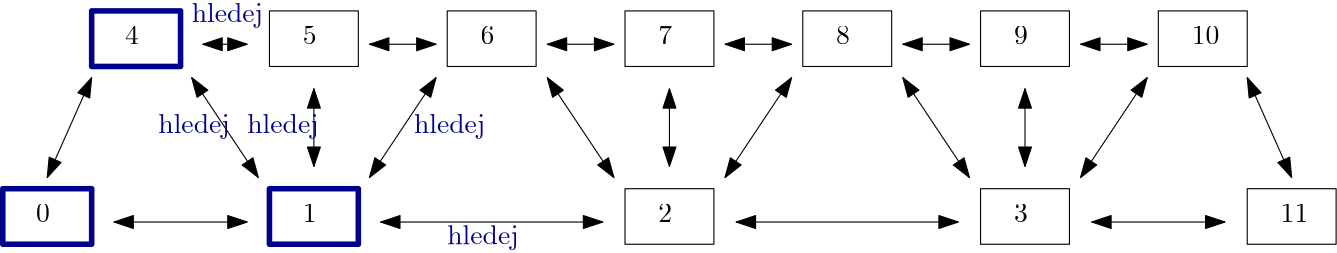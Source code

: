 <?xml version="1.0"?>
<!DOCTYPE ipe SYSTEM "ipe.dtd">
<ipe version="70206" creator="Ipe 7.2.7">
<info created="D:20180403135043" modified="D:20180417233611"/>
<ipestyle name="basic">
<symbol name="arrow/arc(spx)">
<path stroke="sym-stroke" fill="sym-stroke" pen="sym-pen">
0 0 m
-1 0.333 l
-1 -0.333 l
h
</path>
</symbol>
<symbol name="arrow/farc(spx)">
<path stroke="sym-stroke" fill="white" pen="sym-pen">
0 0 m
-1 0.333 l
-1 -0.333 l
h
</path>
</symbol>
<symbol name="arrow/ptarc(spx)">
<path stroke="sym-stroke" fill="sym-stroke" pen="sym-pen">
0 0 m
-1 0.333 l
-0.8 0 l
-1 -0.333 l
h
</path>
</symbol>
<symbol name="arrow/fptarc(spx)">
<path stroke="sym-stroke" fill="white" pen="sym-pen">
0 0 m
-1 0.333 l
-0.8 0 l
-1 -0.333 l
h
</path>
</symbol>
<symbol name="mark/circle(sx)" transformations="translations">
<path fill="sym-stroke">
0.6 0 0 0.6 0 0 e
0.4 0 0 0.4 0 0 e
</path>
</symbol>
<symbol name="mark/disk(sx)" transformations="translations">
<path fill="sym-stroke">
0.6 0 0 0.6 0 0 e
</path>
</symbol>
<symbol name="mark/fdisk(sfx)" transformations="translations">
<group>
<path fill="sym-fill">
0.5 0 0 0.5 0 0 e
</path>
<path fill="sym-stroke" fillrule="eofill">
0.6 0 0 0.6 0 0 e
0.4 0 0 0.4 0 0 e
</path>
</group>
</symbol>
<symbol name="mark/box(sx)" transformations="translations">
<path fill="sym-stroke" fillrule="eofill">
-0.6 -0.6 m
0.6 -0.6 l
0.6 0.6 l
-0.6 0.6 l
h
-0.4 -0.4 m
0.4 -0.4 l
0.4 0.4 l
-0.4 0.4 l
h
</path>
</symbol>
<symbol name="mark/square(sx)" transformations="translations">
<path fill="sym-stroke">
-0.6 -0.6 m
0.6 -0.6 l
0.6 0.6 l
-0.6 0.6 l
h
</path>
</symbol>
<symbol name="mark/fsquare(sfx)" transformations="translations">
<group>
<path fill="sym-fill">
-0.5 -0.5 m
0.5 -0.5 l
0.5 0.5 l
-0.5 0.5 l
h
</path>
<path fill="sym-stroke" fillrule="eofill">
-0.6 -0.6 m
0.6 -0.6 l
0.6 0.6 l
-0.6 0.6 l
h
-0.4 -0.4 m
0.4 -0.4 l
0.4 0.4 l
-0.4 0.4 l
h
</path>
</group>
</symbol>
<symbol name="mark/cross(sx)" transformations="translations">
<group>
<path fill="sym-stroke">
-0.43 -0.57 m
0.57 0.43 l
0.43 0.57 l
-0.57 -0.43 l
h
</path>
<path fill="sym-stroke">
-0.43 0.57 m
0.57 -0.43 l
0.43 -0.57 l
-0.57 0.43 l
h
</path>
</group>
</symbol>
<symbol name="arrow/fnormal(spx)">
<path stroke="sym-stroke" fill="white" pen="sym-pen">
0 0 m
-1 0.333 l
-1 -0.333 l
h
</path>
</symbol>
<symbol name="arrow/pointed(spx)">
<path stroke="sym-stroke" fill="sym-stroke" pen="sym-pen">
0 0 m
-1 0.333 l
-0.8 0 l
-1 -0.333 l
h
</path>
</symbol>
<symbol name="arrow/fpointed(spx)">
<path stroke="sym-stroke" fill="white" pen="sym-pen">
0 0 m
-1 0.333 l
-0.8 0 l
-1 -0.333 l
h
</path>
</symbol>
<symbol name="arrow/linear(spx)">
<path stroke="sym-stroke" pen="sym-pen">
-1 0.333 m
0 0 l
-1 -0.333 l
</path>
</symbol>
<symbol name="arrow/fdouble(spx)">
<path stroke="sym-stroke" fill="white" pen="sym-pen">
0 0 m
-1 0.333 l
-1 -0.333 l
h
-1 0 m
-2 0.333 l
-2 -0.333 l
h
</path>
</symbol>
<symbol name="arrow/double(spx)">
<path stroke="sym-stroke" fill="sym-stroke" pen="sym-pen">
0 0 m
-1 0.333 l
-1 -0.333 l
h
-1 0 m
-2 0.333 l
-2 -0.333 l
h
</path>
</symbol>
<pen name="heavier" value="0.8"/>
<pen name="fat" value="1.2"/>
<pen name="ultrafat" value="2"/>
<symbolsize name="large" value="5"/>
<symbolsize name="small" value="2"/>
<symbolsize name="tiny" value="1.1"/>
<arrowsize name="large" value="10"/>
<arrowsize name="small" value="5"/>
<arrowsize name="tiny" value="3"/>
<color name="red" value="1 0 0"/>
<color name="green" value="0 1 0"/>
<color name="blue" value="0 0 1"/>
<color name="yellow" value="1 1 0"/>
<color name="orange" value="1 0.647 0"/>
<color name="gold" value="1 0.843 0"/>
<color name="purple" value="0.627 0.125 0.941"/>
<color name="gray" value="0.745"/>
<color name="brown" value="0.647 0.165 0.165"/>
<color name="navy" value="0 0 0.502"/>
<color name="pink" value="1 0.753 0.796"/>
<color name="seagreen" value="0.18 0.545 0.341"/>
<color name="turquoise" value="0.251 0.878 0.816"/>
<color name="violet" value="0.933 0.51 0.933"/>
<color name="darkblue" value="0 0 0.545"/>
<color name="darkcyan" value="0 0.545 0.545"/>
<color name="darkgray" value="0.663"/>
<color name="darkgreen" value="0 0.392 0"/>
<color name="darkmagenta" value="0.545 0 0.545"/>
<color name="darkorange" value="1 0.549 0"/>
<color name="darkred" value="0.545 0 0"/>
<color name="lightblue" value="0.678 0.847 0.902"/>
<color name="lightcyan" value="0.878 1 1"/>
<color name="lightgray" value="0.827"/>
<color name="lightgreen" value="0.565 0.933 0.565"/>
<color name="lightyellow" value="1 1 0.878"/>
<dashstyle name="dashed" value="[4] 0"/>
<dashstyle name="dotted" value="[1 3] 0"/>
<dashstyle name="dash dotted" value="[4 2 1 2] 0"/>
<dashstyle name="dash dot dotted" value="[4 2 1 2 1 2] 0"/>
<textsize name="large" value="\large"/>
<textsize name="Large" value="\Large"/>
<textsize name="LARGE" value="\LARGE"/>
<textsize name="huge" value="\huge"/>
<textsize name="Huge" value="\Huge"/>
<textsize name="small" value="\small"/>
<textsize name="footnote" value="\footnotesize"/>
<textsize name="tiny" value="\tiny"/>
<textstyle name="center" begin="\begin{center}" end="\end{center}"/>
<textstyle name="itemize" begin="\begin{itemize}" end="\end{itemize}"/>
<textstyle name="item" begin="\begin{itemize}\item{}" end="\end{itemize}"/>
<gridsize name="4 pts" value="4"/>
<gridsize name="8 pts (~3 mm)" value="8"/>
<gridsize name="16 pts (~6 mm)" value="16"/>
<gridsize name="32 pts (~12 mm)" value="32"/>
<gridsize name="10 pts (~3.5 mm)" value="10"/>
<gridsize name="20 pts (~7 mm)" value="20"/>
<gridsize name="14 pts (~5 mm)" value="14"/>
<gridsize name="28 pts (~10 mm)" value="28"/>
<gridsize name="56 pts (~20 mm)" value="56"/>
<anglesize name="90 deg" value="90"/>
<anglesize name="60 deg" value="60"/>
<anglesize name="45 deg" value="45"/>
<anglesize name="30 deg" value="30"/>
<anglesize name="22.5 deg" value="22.5"/>
<opacity name="10%" value="0.1"/>
<opacity name="30%" value="0.3"/>
<opacity name="50%" value="0.5"/>
<opacity name="75%" value="0.75"/>
<tiling name="falling" angle="-60" step="4" width="1"/>
<tiling name="rising" angle="30" step="4" width="1"/>
</ipestyle>
<page>
<layer name="alpha"/>
<view layers="alpha" active="alpha"/>
<path layer="alpha" matrix="1 0 0 1 -208 -128" stroke="darkblue" pen="ultrafat">
224 484 m
224 464 l
256 464 l
256 484 l
h
</path>
<path matrix="1 0 0 1 -176 -64" stroke="darkblue" pen="ultrafat">
224 484 m
224 464 l
256 464 l
256 484 l
h
</path>
<path matrix="1 0 0 1 -112 -64" stroke="black">
224 484 m
224 464 l
256 464 l
256 484 l
h
</path>
<path matrix="1 0 0 1 -48 -64" stroke="black">
224 484 m
224 464 l
256 464 l
256 484 l
h
</path>
<path matrix="1 0 0 1 16 -64" stroke="black">
224 484 m
224 464 l
256 464 l
256 484 l
h
</path>
<path matrix="1 0 0 1 -112 -128" stroke="darkblue" pen="ultrafat">
224 484 m
224 464 l
256 464 l
256 484 l
h
</path>
<path matrix="1 0 0 1 16 -128" stroke="black">
224 484 m
224 464 l
256 464 l
256 484 l
h
</path>
<path matrix="1 0 0 1 80 -64" stroke="black">
224 484 m
224 464 l
256 464 l
256 484 l
h
</path>
<path matrix="1 0 0 1 144 -64" stroke="black">
224 484 m
224 464 l
256 464 l
256 484 l
h
</path>
<path matrix="1 0 0 1 144 -128" stroke="black">
224 484 m
224 464 l
256 464 l
256 484 l
h
</path>
<path matrix="1 0 0 1 208 -64" stroke="black">
224 484 m
224 464 l
256 464 l
256 484 l
h
</path>
<path matrix="1 0 0 1 240 -128" stroke="black">
224 484 m
224 464 l
256 464 l
256 484 l
h
</path>
<path stroke="black" arrow="normal/normal" rarrow="normal/normal">
56 344 m
104 344 l
</path>
<path stroke="black" arrow="normal/normal" rarrow="normal/normal">
152 344 m
232 344 l
</path>
<path stroke="black" arrow="normal/normal" rarrow="normal/normal">
280 344 m
360 344 l
</path>
<path stroke="black" arrow="normal/normal" rarrow="normal/normal">
408 344 m
456 344 l
</path>
<path stroke="black" arrow="normal/normal" rarrow="normal/normal">
88 408 m
104 408 l
</path>
<path stroke="black" arrow="normal/normal" rarrow="normal/normal">
148 408 m
172 408 l
</path>
<path stroke="black" arrow="normal/normal" rarrow="normal/normal">
212 408 m
236 408 l
</path>
<path stroke="black" arrow="normal/normal" rarrow="normal/normal">
276 408 m
300 408 l
</path>
<path stroke="black" arrow="normal/normal" rarrow="normal/normal">
340 408 m
364 408 l
</path>
<path stroke="black" arrow="normal/normal" rarrow="normal/normal">
404 408 m
428 408 l
</path>
<path stroke="black" arrow="normal/normal" rarrow="normal/normal">
128 392 m
128 364 l
</path>
<path stroke="black" arrow="normal/normal" rarrow="normal/normal">
256 392 m
256 364 l
</path>
<path stroke="black" arrow="normal/normal" rarrow="normal/normal">
384 392 m
384 364 l
</path>
<path stroke="black" arrow="normal/normal" rarrow="normal/normal">
148 360 m
172 396 l
</path>
<path stroke="black" arrow="normal/normal" rarrow="normal/normal">
212 396 m
236 360 l
</path>
<path stroke="black" arrow="normal/normal" rarrow="normal/normal">
276 360 m
300 396 l
</path>
<path stroke="black" arrow="normal/normal" rarrow="normal/normal">
340 396 m
364 360 l
</path>
<path stroke="black" arrow="normal/normal" rarrow="normal/normal">
404 360 m
428 396 l
</path>
<path stroke="black" arrow="normal/normal" rarrow="normal/normal">
84 396 m
108 360 l
</path>
<path stroke="black" arrow="normal/normal" rarrow="normal/normal">
464 396 m
480 360 l
</path>
<path stroke="black" arrow="normal/normal" rarrow="normal/normal">
48 396 m
32 360 l
</path>
<text matrix="1 0 0 1 -108 -364" transformations="translations" pos="136 708" stroke="black" type="label" width="4.981" height="6.42" depth="0" valign="baseline">0</text>
<text matrix="1 0 0 1 -12 -364" transformations="translations" pos="136 708" stroke="black" type="label" width="4.981" height="6.42" depth="0" valign="baseline">1</text>
<text matrix="1 0 0 1 116 -364" transformations="translations" pos="136 708" stroke="black" type="label" width="4.981" height="6.42" depth="0" valign="baseline">2</text>
<text matrix="1 0 0 1 244 -364" transformations="translations" pos="136 708" stroke="black" type="label" width="4.981" height="6.42" depth="0" valign="baseline">3</text>
<text matrix="1 0 0 1 340 -364" transformations="translations" pos="136 708" stroke="black" type="label" width="9.963" height="6.42" depth="0" valign="baseline">11</text>
<text matrix="1 0 0 1 -76 -300" transformations="translations" pos="136 708" stroke="black" type="label" width="4.981" height="6.42" depth="0" valign="baseline">4</text>
<text matrix="1 0 0 1 -12 -300" transformations="translations" pos="136 708" stroke="black" type="label" width="4.981" height="6.42" depth="0" valign="baseline">5</text>
<text matrix="1 0 0 1 52 -300" transformations="translations" pos="136 708" stroke="black" type="label" width="4.981" height="6.42" depth="0" valign="baseline">6</text>
<text matrix="1 0 0 1 116 -300" transformations="translations" pos="136 708" stroke="black" type="label" width="4.981" height="6.42" depth="0" valign="baseline">7</text>
<text matrix="1 0 0 1 180 -300" transformations="translations" pos="136 708" stroke="black" type="label" width="4.981" height="6.42" depth="0" valign="baseline">8</text>
<text matrix="1 0 0 1 244 -300" transformations="translations" pos="136 708" stroke="black" type="label" width="4.981" height="6.42" depth="0" valign="baseline">9</text>
<text matrix="1 0 0 1 308 -300" transformations="translations" pos="136 708" stroke="black" type="label" width="9.963" height="6.42" depth="0" valign="baseline">10</text>
<text matrix="1 0 0 1 108 -124" transformations="translations" pos="68 460" stroke="darkblue" type="label" width="25.737" height="6.926" depth="1.93" valign="baseline">hledej</text>
<text matrix="1 0 0 1 16 -44" transformations="translations" pos="68 460" stroke="darkblue" type="label" width="25.737" height="6.926" depth="1.93" valign="baseline">hledej</text>
<text matrix="1 0 0 1 96 -84" transformations="translations" pos="68 460" stroke="darkblue" type="label" width="25.737" height="6.926" depth="1.93" valign="baseline">hledej</text>
<text matrix="1 0 0 1 36 -84" transformations="translations" pos="68 460" stroke="darkblue" type="label" width="25.737" height="6.926" depth="1.93" valign="baseline">hledej</text>
<text matrix="1 0 0 1 4 -84" transformations="translations" pos="68 460" stroke="darkblue" type="label" width="25.737" height="6.926" depth="1.93" valign="baseline">hledej</text>
</page>
</ipe>
